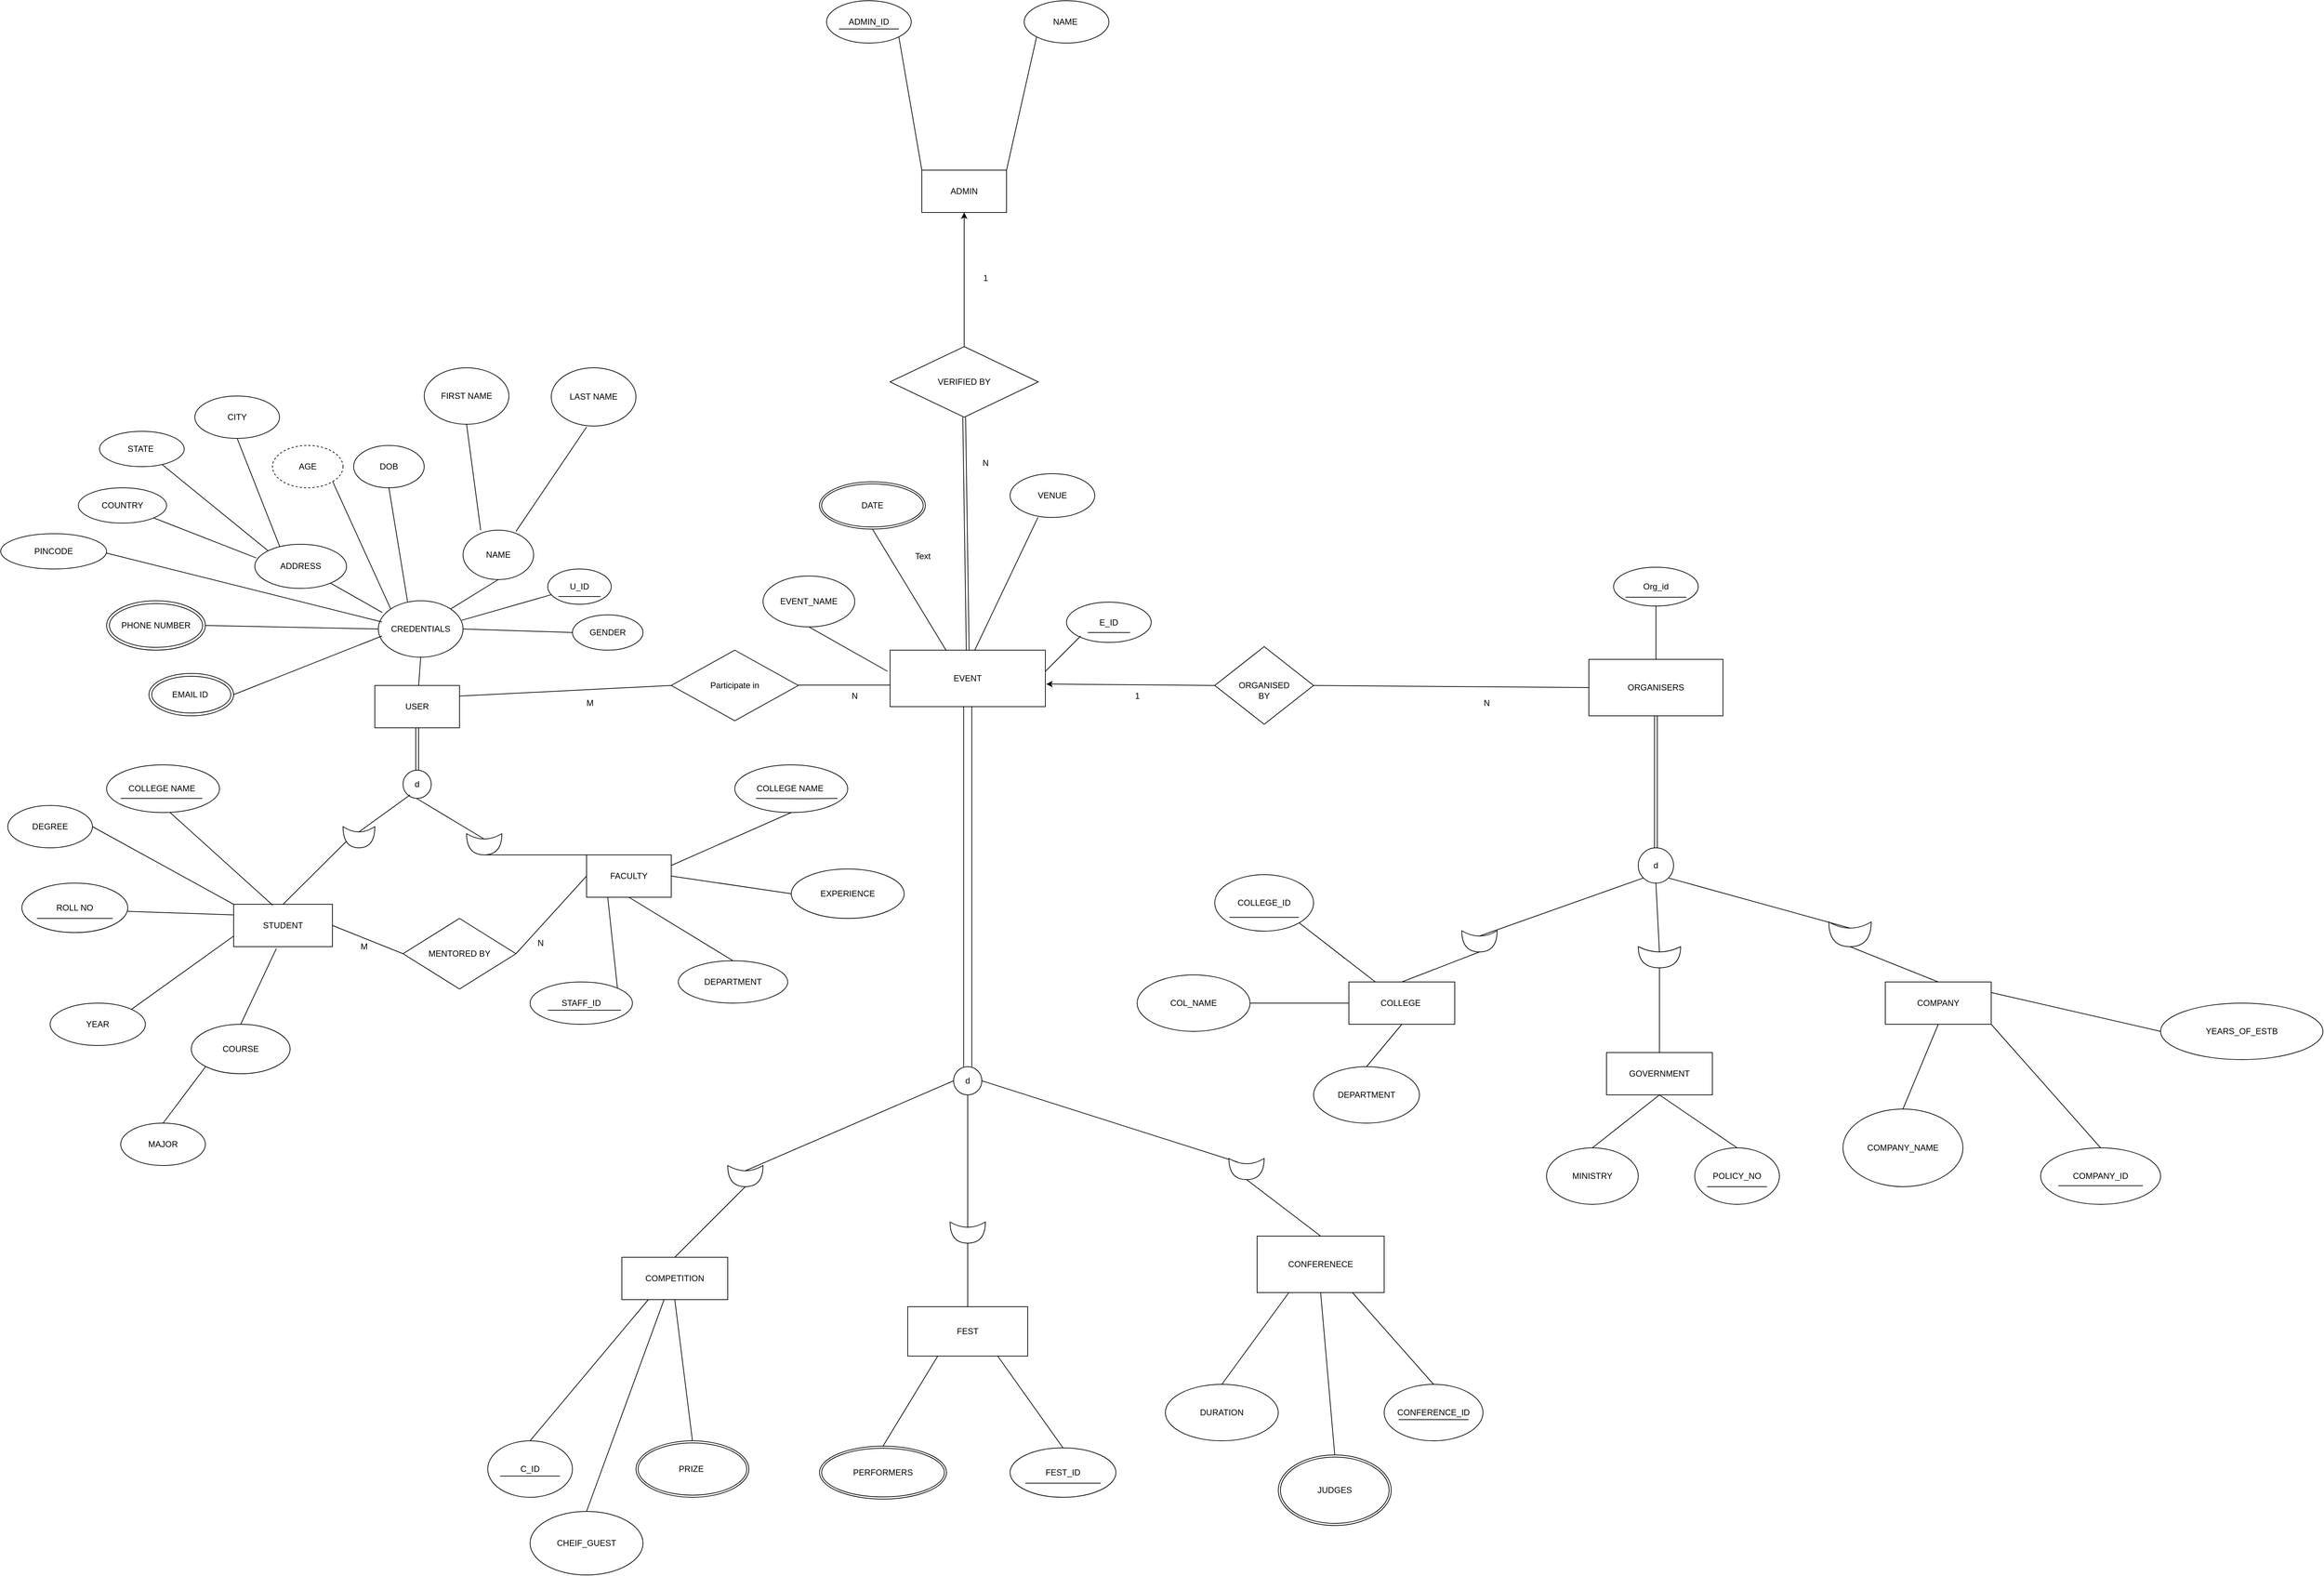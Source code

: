 <mxfile version="23.1.5" type="github">
  <diagram id="R2lEEEUBdFMjLlhIrx00" name="Page-1">
    <mxGraphModel dx="2950" dy="2214" grid="1" gridSize="10" guides="1" tooltips="1" connect="1" arrows="1" fold="1" page="1" pageScale="1" pageWidth="850" pageHeight="1100" math="0" shadow="0" extFonts="Permanent Marker^https://fonts.googleapis.com/css?family=Permanent+Marker">
      <root>
        <mxCell id="0" />
        <mxCell id="1" parent="0" />
        <mxCell id="-spPPfwc7OSc0ZQ_Hlqf-2" value="ADDRESS" style="ellipse;whiteSpace=wrap;html=1;direction=south;" parent="1" vertex="1">
          <mxGeometry x="-50" y="80" width="130" height="62.5" as="geometry" />
        </mxCell>
        <mxCell id="-spPPfwc7OSc0ZQ_Hlqf-3" value="" style="ellipse;whiteSpace=wrap;html=1;" parent="1" vertex="1">
          <mxGeometry x="245" y="60" width="100" height="70" as="geometry" />
        </mxCell>
        <mxCell id="-spPPfwc7OSc0ZQ_Hlqf-4" value="DOB" style="ellipse;whiteSpace=wrap;html=1;" parent="1" vertex="1">
          <mxGeometry x="90" y="-60" width="100" height="60" as="geometry" />
        </mxCell>
        <mxCell id="-spPPfwc7OSc0ZQ_Hlqf-5" value="" style="ellipse;whiteSpace=wrap;html=1;" parent="1" vertex="1">
          <mxGeometry x="365" y="115" width="90" height="50" as="geometry" />
        </mxCell>
        <mxCell id="-spPPfwc7OSc0ZQ_Hlqf-6" value="GENDER" style="ellipse;whiteSpace=wrap;html=1;" parent="1" vertex="1">
          <mxGeometry x="400" y="180" width="100" height="50" as="geometry" />
        </mxCell>
        <mxCell id="-spPPfwc7OSc0ZQ_Hlqf-7" value="" style="endArrow=none;html=1;rounded=0;exitX=1;exitY=0;exitDx=0;exitDy=0;entryX=0.5;entryY=1;entryDx=0;entryDy=0;" parent="1" source="-spPPfwc7OSc0ZQ_Hlqf-63" target="-spPPfwc7OSc0ZQ_Hlqf-3" edge="1">
          <mxGeometry width="50" height="50" relative="1" as="geometry">
            <mxPoint x="247.176" y="150.5" as="sourcePoint" />
            <mxPoint x="290" y="125" as="targetPoint" />
          </mxGeometry>
        </mxCell>
        <mxCell id="-spPPfwc7OSc0ZQ_Hlqf-8" value="LAST NAME" style="ellipse;whiteSpace=wrap;html=1;" parent="1" vertex="1">
          <mxGeometry x="370" y="-170" width="120" height="82.5" as="geometry" />
        </mxCell>
        <mxCell id="-spPPfwc7OSc0ZQ_Hlqf-9" value="FIRST NAME" style="ellipse;whiteSpace=wrap;html=1;" parent="1" vertex="1">
          <mxGeometry x="190" y="-170" width="120" height="80" as="geometry" />
        </mxCell>
        <mxCell id="-spPPfwc7OSc0ZQ_Hlqf-10" value="" style="endArrow=none;html=1;rounded=0;exitX=0.985;exitY=0.346;exitDx=0;exitDy=0;exitPerimeter=0;" parent="1" source="-spPPfwc7OSc0ZQ_Hlqf-63" target="-spPPfwc7OSc0ZQ_Hlqf-5" edge="1">
          <mxGeometry width="50" height="50" relative="1" as="geometry">
            <mxPoint x="251.54" y="159.7" as="sourcePoint" />
            <mxPoint x="300" y="200" as="targetPoint" />
          </mxGeometry>
        </mxCell>
        <mxCell id="-spPPfwc7OSc0ZQ_Hlqf-11" value="" style="endArrow=none;html=1;rounded=0;entryX=0.5;entryY=1;entryDx=0;entryDy=0;exitX=0.345;exitY=0.016;exitDx=0;exitDy=0;exitPerimeter=0;" parent="1" source="-spPPfwc7OSc0ZQ_Hlqf-63" target="-spPPfwc7OSc0ZQ_Hlqf-4" edge="1">
          <mxGeometry width="50" height="50" relative="1" as="geometry">
            <mxPoint x="180" y="150" as="sourcePoint" />
            <mxPoint x="190" y="150" as="targetPoint" />
          </mxGeometry>
        </mxCell>
        <mxCell id="-spPPfwc7OSc0ZQ_Hlqf-12" value="" style="endArrow=none;html=1;rounded=0;exitX=0.047;exitY=0.208;exitDx=0;exitDy=0;exitPerimeter=0;" parent="1" source="-spPPfwc7OSc0ZQ_Hlqf-63" target="-spPPfwc7OSc0ZQ_Hlqf-2" edge="1">
          <mxGeometry width="50" height="50" relative="1" as="geometry">
            <mxPoint x="145" y="150.5" as="sourcePoint" />
            <mxPoint x="130" y="170" as="targetPoint" />
          </mxGeometry>
        </mxCell>
        <mxCell id="-spPPfwc7OSc0ZQ_Hlqf-13" value="" style="endArrow=none;html=1;rounded=0;entryX=0;entryY=0.5;entryDx=0;entryDy=0;exitX=1;exitY=0.5;exitDx=0;exitDy=0;" parent="1" source="-spPPfwc7OSc0ZQ_Hlqf-63" target="-spPPfwc7OSc0ZQ_Hlqf-6" edge="1">
          <mxGeometry width="50" height="50" relative="1" as="geometry">
            <mxPoint x="250" y="190.5" as="sourcePoint" />
            <mxPoint x="320.711" y="255" as="targetPoint" />
          </mxGeometry>
        </mxCell>
        <mxCell id="-spPPfwc7OSc0ZQ_Hlqf-14" value="" style="endArrow=none;html=1;rounded=0;entryX=0.418;entryY=1.015;entryDx=0;entryDy=0;entryPerimeter=0;exitX=0.75;exitY=0.026;exitDx=0;exitDy=0;exitPerimeter=0;" parent="1" source="-spPPfwc7OSc0ZQ_Hlqf-3" target="-spPPfwc7OSc0ZQ_Hlqf-8" edge="1">
          <mxGeometry width="50" height="50" relative="1" as="geometry">
            <mxPoint x="330" y="60" as="sourcePoint" />
            <mxPoint x="450" y="150" as="targetPoint" />
          </mxGeometry>
        </mxCell>
        <mxCell id="-spPPfwc7OSc0ZQ_Hlqf-15" value="" style="endArrow=none;html=1;rounded=0;entryX=0.5;entryY=1;entryDx=0;entryDy=0;exitX=0.25;exitY=0;exitDx=0;exitDy=0;exitPerimeter=0;" parent="1" source="-spPPfwc7OSc0ZQ_Hlqf-3" target="-spPPfwc7OSc0ZQ_Hlqf-9" edge="1">
          <mxGeometry width="50" height="50" relative="1" as="geometry">
            <mxPoint x="400" y="200" as="sourcePoint" />
            <mxPoint x="450" y="150" as="targetPoint" />
          </mxGeometry>
        </mxCell>
        <mxCell id="-spPPfwc7OSc0ZQ_Hlqf-18" value="NAME" style="text;html=1;align=center;verticalAlign=middle;whiteSpace=wrap;rounded=0;" parent="1" vertex="1">
          <mxGeometry x="265" y="80" width="60" height="30" as="geometry" />
        </mxCell>
        <mxCell id="-spPPfwc7OSc0ZQ_Hlqf-19" value="U_ID" style="text;html=1;align=center;verticalAlign=middle;whiteSpace=wrap;rounded=0;" parent="1" vertex="1">
          <mxGeometry x="380" y="125" width="60" height="30" as="geometry" />
        </mxCell>
        <mxCell id="-spPPfwc7OSc0ZQ_Hlqf-20" value="" style="endArrow=none;html=1;rounded=0;exitX=0;exitY=0.75;exitDx=0;exitDy=0;entryX=1;entryY=0.75;entryDx=0;entryDy=0;elbow=vertical;" parent="1" edge="1">
          <mxGeometry width="50" height="50" relative="1" as="geometry">
            <mxPoint x="380" y="154" as="sourcePoint" />
            <mxPoint x="440" y="154" as="targetPoint" />
            <Array as="points" />
          </mxGeometry>
        </mxCell>
        <mxCell id="-spPPfwc7OSc0ZQ_Hlqf-22" value="Participate in" style="rhombus;whiteSpace=wrap;html=1;" parent="1" vertex="1">
          <mxGeometry x="540" y="230" width="180" height="100" as="geometry" />
        </mxCell>
        <mxCell id="-spPPfwc7OSc0ZQ_Hlqf-23" value="" style="endArrow=none;html=1;rounded=0;" parent="1" edge="1">
          <mxGeometry width="50" height="50" relative="1" as="geometry">
            <mxPoint x="720" y="279.5" as="sourcePoint" />
            <mxPoint x="854" y="279.5" as="targetPoint" />
          </mxGeometry>
        </mxCell>
        <mxCell id="-spPPfwc7OSc0ZQ_Hlqf-24" value="M" style="text;html=1;align=center;verticalAlign=middle;whiteSpace=wrap;rounded=0;" parent="1" vertex="1">
          <mxGeometry x="365" y="280" width="120" height="50" as="geometry" />
        </mxCell>
        <mxCell id="-spPPfwc7OSc0ZQ_Hlqf-25" value="N" style="text;html=1;align=center;verticalAlign=middle;whiteSpace=wrap;rounded=0;" parent="1" vertex="1">
          <mxGeometry x="770" y="280" width="60" height="30" as="geometry" />
        </mxCell>
        <mxCell id="-spPPfwc7OSc0ZQ_Hlqf-26" value="EVENT" style="rounded=0;whiteSpace=wrap;html=1;" parent="1" vertex="1">
          <mxGeometry x="850" y="230" width="220" height="80" as="geometry" />
        </mxCell>
        <mxCell id="-spPPfwc7OSc0ZQ_Hlqf-30" value="VENUE" style="ellipse;whiteSpace=wrap;html=1;" parent="1" vertex="1">
          <mxGeometry x="1020" y="-20" width="120" height="62" as="geometry" />
        </mxCell>
        <mxCell id="-spPPfwc7OSc0ZQ_Hlqf-31" value="E_ID" style="ellipse;whiteSpace=wrap;html=1;" parent="1" vertex="1">
          <mxGeometry x="1100" y="162" width="120" height="57" as="geometry" />
        </mxCell>
        <mxCell id="-spPPfwc7OSc0ZQ_Hlqf-32" value="" style="endArrow=none;html=1;rounded=0;entryX=0.33;entryY=0.995;entryDx=0;entryDy=0;entryPerimeter=0;" parent="1" target="-spPPfwc7OSc0ZQ_Hlqf-30" edge="1">
          <mxGeometry width="50" height="50" relative="1" as="geometry">
            <mxPoint x="970" y="230" as="sourcePoint" />
            <mxPoint x="1010" y="160" as="targetPoint" />
          </mxGeometry>
        </mxCell>
        <mxCell id="-spPPfwc7OSc0ZQ_Hlqf-33" value="" style="endArrow=none;html=1;rounded=0;entryX=0.5;entryY=1;entryDx=0;entryDy=0;exitX=0.362;exitY=0.009;exitDx=0;exitDy=0;exitPerimeter=0;" parent="1" source="-spPPfwc7OSc0ZQ_Hlqf-26" target="gFDnxPn-Hwr-FZabBa0k-28" edge="1">
          <mxGeometry width="50" height="50" relative="1" as="geometry">
            <mxPoint x="690" y="200" as="sourcePoint" />
            <mxPoint x="831.77" y="146.18" as="targetPoint" />
          </mxGeometry>
        </mxCell>
        <mxCell id="-spPPfwc7OSc0ZQ_Hlqf-34" value="" style="endArrow=none;html=1;rounded=0;" parent="1" edge="1">
          <mxGeometry width="50" height="50" relative="1" as="geometry">
            <mxPoint x="1070" y="260" as="sourcePoint" />
            <mxPoint x="1120" y="210" as="targetPoint" />
          </mxGeometry>
        </mxCell>
        <mxCell id="-spPPfwc7OSc0ZQ_Hlqf-36" value="" style="endArrow=none;html=1;rounded=0;" parent="1" edge="1">
          <mxGeometry width="50" height="50" relative="1" as="geometry">
            <mxPoint x="1190" y="205" as="sourcePoint" />
            <mxPoint x="1130" y="205" as="targetPoint" />
          </mxGeometry>
        </mxCell>
        <mxCell id="-spPPfwc7OSc0ZQ_Hlqf-37" value="&lt;br&gt;ORGANISED&lt;br&gt;BY" style="rhombus;whiteSpace=wrap;html=1;" parent="1" vertex="1">
          <mxGeometry x="1310" y="225" width="140" height="110" as="geometry" />
        </mxCell>
        <mxCell id="-spPPfwc7OSc0ZQ_Hlqf-38" value="ORGANISERS" style="rounded=0;whiteSpace=wrap;html=1;" parent="1" vertex="1">
          <mxGeometry x="1840" y="243" width="190" height="80" as="geometry" />
        </mxCell>
        <mxCell id="-spPPfwc7OSc0ZQ_Hlqf-40" value="Org_id" style="ellipse;whiteSpace=wrap;html=1;" parent="1" vertex="1">
          <mxGeometry x="1875" y="112.5" width="120" height="55" as="geometry" />
        </mxCell>
        <mxCell id="-spPPfwc7OSc0ZQ_Hlqf-41" value="" style="endArrow=none;html=1;rounded=0;entryX=0.5;entryY=1;entryDx=0;entryDy=0;exitX=0.5;exitY=0;exitDx=0;exitDy=0;" parent="1" source="-spPPfwc7OSc0ZQ_Hlqf-38" target="-spPPfwc7OSc0ZQ_Hlqf-40" edge="1">
          <mxGeometry width="50" height="50" relative="1" as="geometry">
            <mxPoint x="1700" y="240" as="sourcePoint" />
            <mxPoint x="1710" y="160" as="targetPoint" />
          </mxGeometry>
        </mxCell>
        <mxCell id="-spPPfwc7OSc0ZQ_Hlqf-42" value="" style="endArrow=none;html=1;rounded=0;entryX=0;entryY=0.5;entryDx=0;entryDy=0;exitX=1;exitY=0.5;exitDx=0;exitDy=0;" parent="1" source="-spPPfwc7OSc0ZQ_Hlqf-37" target="-spPPfwc7OSc0ZQ_Hlqf-38" edge="1">
          <mxGeometry width="50" height="50" relative="1" as="geometry">
            <mxPoint x="1510" y="320" as="sourcePoint" />
            <mxPoint x="1560" y="270" as="targetPoint" />
          </mxGeometry>
        </mxCell>
        <mxCell id="-spPPfwc7OSc0ZQ_Hlqf-43" value="" style="endArrow=classic;html=1;rounded=0;entryX=1.006;entryY=0.6;entryDx=0;entryDy=0;entryPerimeter=0;exitX=0;exitY=0.5;exitDx=0;exitDy=0;" parent="1" source="-spPPfwc7OSc0ZQ_Hlqf-37" target="-spPPfwc7OSc0ZQ_Hlqf-26" edge="1">
          <mxGeometry width="50" height="50" relative="1" as="geometry">
            <mxPoint x="1350" y="300" as="sourcePoint" />
            <mxPoint x="1400" y="250" as="targetPoint" />
          </mxGeometry>
        </mxCell>
        <mxCell id="-spPPfwc7OSc0ZQ_Hlqf-44" value="N" style="text;html=1;align=center;verticalAlign=middle;resizable=0;points=[];autosize=1;strokeColor=none;fillColor=none;" parent="1" vertex="1">
          <mxGeometry x="1680" y="290" width="30" height="30" as="geometry" />
        </mxCell>
        <mxCell id="-spPPfwc7OSc0ZQ_Hlqf-45" value="1" style="text;html=1;align=center;verticalAlign=middle;resizable=0;points=[];autosize=1;strokeColor=none;fillColor=none;" parent="1" vertex="1">
          <mxGeometry x="1185" y="280" width="30" height="30" as="geometry" />
        </mxCell>
        <mxCell id="-spPPfwc7OSc0ZQ_Hlqf-46" value="d" style="ellipse;whiteSpace=wrap;html=1;aspect=fixed;" parent="1" vertex="1">
          <mxGeometry x="160" y="400" width="40" height="40" as="geometry" />
        </mxCell>
        <mxCell id="-spPPfwc7OSc0ZQ_Hlqf-47" value="" style="endArrow=none;html=1;rounded=0;entryX=0.25;entryY=1;entryDx=0;entryDy=0;entryPerimeter=0;exitX=0.25;exitY=0.5;exitDx=0;exitDy=0;exitPerimeter=0;" parent="1" source="-spPPfwc7OSc0ZQ_Hlqf-52" edge="1">
          <mxGeometry width="50" height="50" relative="1" as="geometry">
            <mxPoint x="120" y="500" as="sourcePoint" />
            <mxPoint x="170" y="435" as="targetPoint" />
          </mxGeometry>
        </mxCell>
        <mxCell id="-spPPfwc7OSc0ZQ_Hlqf-48" value="" style="endArrow=none;html=1;rounded=0;exitX=0.25;exitY=0.5;exitDx=0;exitDy=0;exitPerimeter=0;" parent="1" source="-spPPfwc7OSc0ZQ_Hlqf-50" edge="1">
          <mxGeometry width="50" height="50" relative="1" as="geometry">
            <mxPoint x="220" y="500" as="sourcePoint" />
            <mxPoint x="179.17" y="440" as="targetPoint" />
          </mxGeometry>
        </mxCell>
        <mxCell id="-spPPfwc7OSc0ZQ_Hlqf-49" value="" style="endArrow=none;html=1;rounded=0;entryX=1;entryY=0.5;entryDx=0;entryDy=0;entryPerimeter=0;exitX=0.25;exitY=0;exitDx=0;exitDy=0;" parent="1" source="-spPPfwc7OSc0ZQ_Hlqf-54" target="-spPPfwc7OSc0ZQ_Hlqf-50" edge="1">
          <mxGeometry width="50" height="50" relative="1" as="geometry">
            <mxPoint x="179.17" y="680" as="sourcePoint" />
            <mxPoint x="230" y="570" as="targetPoint" />
          </mxGeometry>
        </mxCell>
        <mxCell id="-spPPfwc7OSc0ZQ_Hlqf-50" value="" style="shape=xor;whiteSpace=wrap;html=1;direction=south;" parent="1" vertex="1">
          <mxGeometry x="250" y="490" width="50" height="30" as="geometry" />
        </mxCell>
        <mxCell id="-spPPfwc7OSc0ZQ_Hlqf-51" value="" style="endArrow=none;html=1;rounded=0;entryX=0.7;entryY=0.9;entryDx=0;entryDy=0;entryPerimeter=0;exitX=0.5;exitY=0;exitDx=0;exitDy=0;" parent="1" source="-spPPfwc7OSc0ZQ_Hlqf-53" target="-spPPfwc7OSc0ZQ_Hlqf-52" edge="1">
          <mxGeometry width="50" height="50" relative="1" as="geometry">
            <mxPoint x="-40" y="620" as="sourcePoint" />
            <mxPoint x="170" y="435" as="targetPoint" />
          </mxGeometry>
        </mxCell>
        <mxCell id="-spPPfwc7OSc0ZQ_Hlqf-52" value="" style="shape=xor;whiteSpace=wrap;html=1;direction=south;" parent="1" vertex="1">
          <mxGeometry x="75" y="480" width="45" height="30" as="geometry" />
        </mxCell>
        <mxCell id="-spPPfwc7OSc0ZQ_Hlqf-53" value="STUDENT" style="rounded=0;whiteSpace=wrap;html=1;" parent="1" vertex="1">
          <mxGeometry x="-80" y="590" width="140" height="60" as="geometry" />
        </mxCell>
        <mxCell id="-spPPfwc7OSc0ZQ_Hlqf-54" value="FACULTY" style="rounded=0;whiteSpace=wrap;html=1;" parent="1" vertex="1">
          <mxGeometry x="420" y="520" width="120" height="60" as="geometry" />
        </mxCell>
        <mxCell id="-spPPfwc7OSc0ZQ_Hlqf-55" value="COLLEGE NAME&amp;nbsp;" style="ellipse;whiteSpace=wrap;html=1;" parent="1" vertex="1">
          <mxGeometry x="-260" y="392.5" width="160" height="67.5" as="geometry" />
        </mxCell>
        <mxCell id="-spPPfwc7OSc0ZQ_Hlqf-56" value="ROLL NO" style="ellipse;whiteSpace=wrap;html=1;" parent="1" vertex="1">
          <mxGeometry x="-380" y="560" width="150" height="70" as="geometry" />
        </mxCell>
        <mxCell id="-spPPfwc7OSc0ZQ_Hlqf-57" value="YEAR" style="ellipse;whiteSpace=wrap;html=1;" parent="1" vertex="1">
          <mxGeometry x="-340" y="730" width="135" height="60" as="geometry" />
        </mxCell>
        <mxCell id="-spPPfwc7OSc0ZQ_Hlqf-58" value="COURSE" style="ellipse;whiteSpace=wrap;html=1;" parent="1" vertex="1">
          <mxGeometry x="-140" y="760" width="140" height="70" as="geometry" />
        </mxCell>
        <mxCell id="-spPPfwc7OSc0ZQ_Hlqf-59" value="" style="endArrow=none;html=1;rounded=0;exitX=0.394;exitY=0.019;exitDx=0;exitDy=0;exitPerimeter=0;" parent="1" source="-spPPfwc7OSc0ZQ_Hlqf-53" edge="1">
          <mxGeometry width="50" height="50" relative="1" as="geometry">
            <mxPoint x="-220" y="510" as="sourcePoint" />
            <mxPoint x="-170" y="460" as="targetPoint" />
          </mxGeometry>
        </mxCell>
        <mxCell id="-spPPfwc7OSc0ZQ_Hlqf-60" value="" style="endArrow=none;html=1;rounded=0;exitX=1;exitY=0.571;exitDx=0;exitDy=0;exitPerimeter=0;entryX=0;entryY=0.25;entryDx=0;entryDy=0;" parent="1" source="-spPPfwc7OSc0ZQ_Hlqf-56" target="-spPPfwc7OSc0ZQ_Hlqf-53" edge="1">
          <mxGeometry width="50" height="50" relative="1" as="geometry">
            <mxPoint x="-250" y="600" as="sourcePoint" />
            <mxPoint x="-210" y="550" as="targetPoint" />
          </mxGeometry>
        </mxCell>
        <mxCell id="-spPPfwc7OSc0ZQ_Hlqf-61" value="" style="endArrow=none;html=1;rounded=0;exitX=1;exitY=0;exitDx=0;exitDy=0;entryX=0;entryY=0.75;entryDx=0;entryDy=0;" parent="1" source="-spPPfwc7OSc0ZQ_Hlqf-57" target="-spPPfwc7OSc0ZQ_Hlqf-53" edge="1">
          <mxGeometry width="50" height="50" relative="1" as="geometry">
            <mxPoint x="-250" y="630" as="sourcePoint" />
            <mxPoint x="-200" y="580" as="targetPoint" />
          </mxGeometry>
        </mxCell>
        <mxCell id="-spPPfwc7OSc0ZQ_Hlqf-62" value="" style="endArrow=none;html=1;rounded=0;exitX=0.5;exitY=0;exitDx=0;exitDy=0;entryX=0.432;entryY=1.047;entryDx=0;entryDy=0;entryPerimeter=0;" parent="1" source="-spPPfwc7OSc0ZQ_Hlqf-58" target="-spPPfwc7OSc0ZQ_Hlqf-53" edge="1">
          <mxGeometry width="50" height="50" relative="1" as="geometry">
            <mxPoint x="-190" y="640" as="sourcePoint" />
            <mxPoint x="-150" y="580" as="targetPoint" />
          </mxGeometry>
        </mxCell>
        <mxCell id="-spPPfwc7OSc0ZQ_Hlqf-63" value="CREDENTIALS" style="ellipse;whiteSpace=wrap;html=1;" parent="1" vertex="1">
          <mxGeometry x="125" y="160" width="120" height="80" as="geometry" />
        </mxCell>
        <mxCell id="-spPPfwc7OSc0ZQ_Hlqf-64" value="USER" style="rounded=0;whiteSpace=wrap;html=1;" parent="1" vertex="1">
          <mxGeometry x="120" y="280" width="120" height="60" as="geometry" />
        </mxCell>
        <mxCell id="-spPPfwc7OSc0ZQ_Hlqf-65" value="" style="endArrow=none;html=1;rounded=0;entryX=0.5;entryY=1;entryDx=0;entryDy=0;" parent="1" source="-spPPfwc7OSc0ZQ_Hlqf-64" target="-spPPfwc7OSc0ZQ_Hlqf-63" edge="1">
          <mxGeometry width="50" height="50" relative="1" as="geometry">
            <mxPoint x="140" y="280" as="sourcePoint" />
            <mxPoint x="190" y="230" as="targetPoint" />
          </mxGeometry>
        </mxCell>
        <mxCell id="-spPPfwc7OSc0ZQ_Hlqf-66" value="AGE" style="ellipse;whiteSpace=wrap;html=1;align=center;dashed=1;" parent="1" vertex="1">
          <mxGeometry x="-25" y="-60" width="100" height="60" as="geometry" />
        </mxCell>
        <mxCell id="-spPPfwc7OSc0ZQ_Hlqf-67" value="" style="endArrow=none;html=1;rounded=0;entryX=1;entryY=1;entryDx=0;entryDy=0;exitX=0;exitY=0;exitDx=0;exitDy=0;" parent="1" source="-spPPfwc7OSc0ZQ_Hlqf-63" target="-spPPfwc7OSc0ZQ_Hlqf-66" edge="1">
          <mxGeometry width="50" height="50" relative="1" as="geometry">
            <mxPoint x="130" y="150" as="sourcePoint" />
            <mxPoint x="110" y="30" as="targetPoint" />
          </mxGeometry>
        </mxCell>
        <mxCell id="-spPPfwc7OSc0ZQ_Hlqf-70" value="" style="endArrow=none;html=1;rounded=0;exitX=1;exitY=0.5;exitDx=0;exitDy=0;entryX=0;entryY=0.5;entryDx=0;entryDy=0;" parent="1" source="-spPPfwc7OSc0ZQ_Hlqf-147" target="-spPPfwc7OSc0ZQ_Hlqf-63" edge="1">
          <mxGeometry width="50" height="50" relative="1" as="geometry">
            <mxPoint x="-90.0" y="198.0" as="sourcePoint" />
            <mxPoint x="-10" y="160" as="targetPoint" />
          </mxGeometry>
        </mxCell>
        <mxCell id="-spPPfwc7OSc0ZQ_Hlqf-72" value="" style="endArrow=none;html=1;rounded=0;exitX=0;exitY=1;exitDx=0;exitDy=0;entryX=1;entryY=1;entryDx=0;entryDy=0;" parent="1" edge="1">
          <mxGeometry width="50" height="50" relative="1" as="geometry">
            <mxPoint x="1891.926" y="155.004" as="sourcePoint" />
            <mxPoint x="1978.074" y="155.004" as="targetPoint" />
          </mxGeometry>
        </mxCell>
        <mxCell id="-spPPfwc7OSc0ZQ_Hlqf-73" value="" style="endArrow=none;html=1;rounded=0;" parent="1" edge="1">
          <mxGeometry width="50" height="50" relative="1" as="geometry">
            <mxPoint x="-270" y="90" as="sourcePoint" />
            <mxPoint x="130" y="190" as="targetPoint" />
          </mxGeometry>
        </mxCell>
        <mxCell id="-spPPfwc7OSc0ZQ_Hlqf-74" value="" style="endArrow=none;html=1;rounded=0;exitX=0.053;exitY=0.728;exitDx=0;exitDy=0;exitPerimeter=0;entryX=0.5;entryY=1;entryDx=0;entryDy=0;" parent="1" source="-spPPfwc7OSc0ZQ_Hlqf-2" target="-spPPfwc7OSc0ZQ_Hlqf-79" edge="1">
          <mxGeometry width="50" height="50" relative="1" as="geometry">
            <mxPoint x="-20" y="90" as="sourcePoint" />
            <mxPoint x="-90" y="-70" as="targetPoint" />
          </mxGeometry>
        </mxCell>
        <mxCell id="-spPPfwc7OSc0ZQ_Hlqf-75" value="" style="endArrow=none;html=1;rounded=0;entryX=0.309;entryY=0.985;entryDx=0;entryDy=0;entryPerimeter=0;" parent="1" target="-spPPfwc7OSc0ZQ_Hlqf-2" edge="1">
          <mxGeometry width="50" height="50" relative="1" as="geometry">
            <mxPoint x="-200" y="40" as="sourcePoint" />
            <mxPoint x="-130" y="20" as="targetPoint" />
          </mxGeometry>
        </mxCell>
        <mxCell id="-spPPfwc7OSc0ZQ_Hlqf-76" value="" style="endArrow=none;html=1;rounded=0;exitX=0;exitY=1;exitDx=0;exitDy=0;" parent="1" source="-spPPfwc7OSc0ZQ_Hlqf-2" edge="1">
          <mxGeometry width="50" height="50" relative="1" as="geometry">
            <mxPoint x="-190" y="30" as="sourcePoint" />
            <mxPoint x="-190" y="-40" as="targetPoint" />
          </mxGeometry>
        </mxCell>
        <mxCell id="-spPPfwc7OSc0ZQ_Hlqf-77" value="COUNTRY" style="ellipse;whiteSpace=wrap;html=1;" parent="1" vertex="1">
          <mxGeometry x="-300" width="125" height="50" as="geometry" />
        </mxCell>
        <mxCell id="-spPPfwc7OSc0ZQ_Hlqf-78" value="STATE&amp;nbsp;" style="ellipse;whiteSpace=wrap;html=1;" parent="1" vertex="1">
          <mxGeometry x="-270" y="-80" width="120" height="50" as="geometry" />
        </mxCell>
        <mxCell id="-spPPfwc7OSc0ZQ_Hlqf-79" value="CITY" style="ellipse;whiteSpace=wrap;html=1;" parent="1" vertex="1">
          <mxGeometry x="-135" y="-130" width="120" height="60" as="geometry" />
        </mxCell>
        <mxCell id="-spPPfwc7OSc0ZQ_Hlqf-80" value="" style="endArrow=none;html=1;rounded=0;entryX=0;entryY=0.5;entryDx=0;entryDy=0;exitX=1;exitY=0.25;exitDx=0;exitDy=0;" parent="1" source="-spPPfwc7OSc0ZQ_Hlqf-64" target="-spPPfwc7OSc0ZQ_Hlqf-22" edge="1">
          <mxGeometry width="50" height="50" relative="1" as="geometry">
            <mxPoint x="350" y="300" as="sourcePoint" />
            <mxPoint x="400" y="250" as="targetPoint" />
          </mxGeometry>
        </mxCell>
        <mxCell id="-spPPfwc7OSc0ZQ_Hlqf-81" value="" style="endArrow=none;html=1;rounded=0;exitX=1;exitY=0.5;exitDx=0;exitDy=0;" parent="1" source="-spPPfwc7OSc0ZQ_Hlqf-148" edge="1">
          <mxGeometry width="50" height="50" relative="1" as="geometry">
            <mxPoint x="10" y="255" as="sourcePoint" />
            <mxPoint x="130" y="210" as="targetPoint" />
          </mxGeometry>
        </mxCell>
        <mxCell id="-spPPfwc7OSc0ZQ_Hlqf-82" value="" style="endArrow=none;html=1;rounded=0;entryX=1;entryY=1;entryDx=0;entryDy=0;exitX=0;exitY=1;exitDx=0;exitDy=0;" parent="1" edge="1">
          <mxGeometry width="50" height="50" relative="1" as="geometry">
            <mxPoint x="-358.509" y="610.005" as="sourcePoint" />
            <mxPoint x="-251.491" y="610.005" as="targetPoint" />
          </mxGeometry>
        </mxCell>
        <mxCell id="-spPPfwc7OSc0ZQ_Hlqf-83" value="PINCODE" style="ellipse;whiteSpace=wrap;html=1;" parent="1" vertex="1">
          <mxGeometry x="-410" y="65" width="150" height="50" as="geometry" />
        </mxCell>
        <mxCell id="-spPPfwc7OSc0ZQ_Hlqf-84" value="" style="shape=link;html=1;rounded=0;entryX=0.5;entryY=0;entryDx=0;entryDy=0;exitX=0.5;exitY=1;exitDx=0;exitDy=0;" parent="1" source="-spPPfwc7OSc0ZQ_Hlqf-64" target="-spPPfwc7OSc0ZQ_Hlqf-46" edge="1">
          <mxGeometry width="100" relative="1" as="geometry">
            <mxPoint x="110" y="370" as="sourcePoint" />
            <mxPoint x="210" y="370" as="targetPoint" />
          </mxGeometry>
        </mxCell>
        <mxCell id="-spPPfwc7OSc0ZQ_Hlqf-86" value="DEGREE" style="ellipse;whiteSpace=wrap;html=1;" parent="1" vertex="1">
          <mxGeometry x="-400" y="450" width="120" height="60" as="geometry" />
        </mxCell>
        <mxCell id="-spPPfwc7OSc0ZQ_Hlqf-87" value="" style="endArrow=none;html=1;rounded=0;entryX=0;entryY=0;entryDx=0;entryDy=0;exitX=1;exitY=0.5;exitDx=0;exitDy=0;" parent="1" source="-spPPfwc7OSc0ZQ_Hlqf-86" target="-spPPfwc7OSc0ZQ_Hlqf-53" edge="1">
          <mxGeometry width="50" height="50" relative="1" as="geometry">
            <mxPoint x="-230" y="570" as="sourcePoint" />
            <mxPoint x="-180" y="520" as="targetPoint" />
          </mxGeometry>
        </mxCell>
        <mxCell id="-spPPfwc7OSc0ZQ_Hlqf-88" value="" style="endArrow=none;html=1;rounded=0;entryX=0;entryY=1;entryDx=0;entryDy=0;exitX=0.5;exitY=0;exitDx=0;exitDy=0;" parent="1" source="-spPPfwc7OSc0ZQ_Hlqf-89" target="-spPPfwc7OSc0ZQ_Hlqf-58" edge="1">
          <mxGeometry width="50" height="50" relative="1" as="geometry">
            <mxPoint x="-170" y="870" as="sourcePoint" />
            <mxPoint x="-110" y="830" as="targetPoint" />
          </mxGeometry>
        </mxCell>
        <mxCell id="-spPPfwc7OSc0ZQ_Hlqf-89" value="MAJOR" style="ellipse;whiteSpace=wrap;html=1;" parent="1" vertex="1">
          <mxGeometry x="-240" y="900" width="120" height="60" as="geometry" />
        </mxCell>
        <mxCell id="-spPPfwc7OSc0ZQ_Hlqf-93" value="MENTORED BY" style="rhombus;whiteSpace=wrap;html=1;" parent="1" vertex="1">
          <mxGeometry x="160" y="610" width="160" height="100" as="geometry" />
        </mxCell>
        <mxCell id="-spPPfwc7OSc0ZQ_Hlqf-94" value="" style="endArrow=none;html=1;rounded=0;entryX=0;entryY=0.5;entryDx=0;entryDy=0;exitX=1;exitY=0.5;exitDx=0;exitDy=0;" parent="1" source="-spPPfwc7OSc0ZQ_Hlqf-93" target="-spPPfwc7OSc0ZQ_Hlqf-54" edge="1">
          <mxGeometry width="50" height="50" relative="1" as="geometry">
            <mxPoint x="220" y="700" as="sourcePoint" />
            <mxPoint x="270" y="650" as="targetPoint" />
          </mxGeometry>
        </mxCell>
        <mxCell id="-spPPfwc7OSc0ZQ_Hlqf-95" value="" style="endArrow=none;html=1;rounded=0;entryX=0;entryY=0.5;entryDx=0;entryDy=0;exitX=1;exitY=0.5;exitDx=0;exitDy=0;" parent="1" source="-spPPfwc7OSc0ZQ_Hlqf-53" target="-spPPfwc7OSc0ZQ_Hlqf-93" edge="1">
          <mxGeometry width="50" height="50" relative="1" as="geometry">
            <mxPoint x="20" y="690" as="sourcePoint" />
            <mxPoint x="70" y="640" as="targetPoint" />
          </mxGeometry>
        </mxCell>
        <mxCell id="-spPPfwc7OSc0ZQ_Hlqf-96" value="" style="endArrow=none;html=1;rounded=0;entryX=1;entryY=1;entryDx=0;entryDy=0;exitX=0;exitY=1;exitDx=0;exitDy=0;" parent="1" edge="1">
          <mxGeometry width="50" height="50" relative="1" as="geometry">
            <mxPoint x="-240.0" y="439.998" as="sourcePoint" />
            <mxPoint x="-124.42" y="439.998" as="targetPoint" />
          </mxGeometry>
        </mxCell>
        <mxCell id="-spPPfwc7OSc0ZQ_Hlqf-97" value="COLLEGE NAME&amp;nbsp;" style="ellipse;whiteSpace=wrap;html=1;" parent="1" vertex="1">
          <mxGeometry x="630" y="392.5" width="160" height="67.5" as="geometry" />
        </mxCell>
        <mxCell id="-spPPfwc7OSc0ZQ_Hlqf-98" value="" style="endArrow=none;html=1;rounded=0;exitX=1;exitY=0.25;exitDx=0;exitDy=0;entryX=0.5;entryY=1;entryDx=0;entryDy=0;" parent="1" source="-spPPfwc7OSc0ZQ_Hlqf-54" target="-spPPfwc7OSc0ZQ_Hlqf-97" edge="1">
          <mxGeometry width="50" height="50" relative="1" as="geometry">
            <mxPoint x="590" y="670" as="sourcePoint" />
            <mxPoint x="640" y="620" as="targetPoint" />
          </mxGeometry>
        </mxCell>
        <mxCell id="-spPPfwc7OSc0ZQ_Hlqf-99" value="EXPERIENCE" style="ellipse;whiteSpace=wrap;html=1;" parent="1" vertex="1">
          <mxGeometry x="710" y="540" width="160" height="70" as="geometry" />
        </mxCell>
        <mxCell id="-spPPfwc7OSc0ZQ_Hlqf-100" value="" style="endArrow=none;html=1;rounded=0;entryX=0;entryY=0.5;entryDx=0;entryDy=0;exitX=1;exitY=0.5;exitDx=0;exitDy=0;" parent="1" source="-spPPfwc7OSc0ZQ_Hlqf-54" target="-spPPfwc7OSc0ZQ_Hlqf-99" edge="1">
          <mxGeometry width="50" height="50" relative="1" as="geometry">
            <mxPoint x="630" y="830" as="sourcePoint" />
            <mxPoint x="680" y="780" as="targetPoint" />
          </mxGeometry>
        </mxCell>
        <mxCell id="-spPPfwc7OSc0ZQ_Hlqf-101" value="STAFF_ID" style="ellipse;whiteSpace=wrap;html=1;" parent="1" vertex="1">
          <mxGeometry x="340" y="700" width="145" height="60" as="geometry" />
        </mxCell>
        <mxCell id="-spPPfwc7OSc0ZQ_Hlqf-102" value="DEPARTMENT" style="ellipse;whiteSpace=wrap;html=1;" parent="1" vertex="1">
          <mxGeometry x="550" y="670" width="155" height="60" as="geometry" />
        </mxCell>
        <mxCell id="-spPPfwc7OSc0ZQ_Hlqf-103" value="" style="endArrow=none;html=1;rounded=0;entryX=0.25;entryY=1;entryDx=0;entryDy=0;exitX=1;exitY=0;exitDx=0;exitDy=0;" parent="1" source="-spPPfwc7OSc0ZQ_Hlqf-101" target="-spPPfwc7OSc0ZQ_Hlqf-54" edge="1">
          <mxGeometry width="50" height="50" relative="1" as="geometry">
            <mxPoint x="450" y="780" as="sourcePoint" />
            <mxPoint x="500" y="730" as="targetPoint" />
          </mxGeometry>
        </mxCell>
        <mxCell id="-spPPfwc7OSc0ZQ_Hlqf-105" value="" style="endArrow=none;html=1;rounded=0;entryX=0.5;entryY=1;entryDx=0;entryDy=0;exitX=0.5;exitY=0;exitDx=0;exitDy=0;" parent="1" source="-spPPfwc7OSc0ZQ_Hlqf-102" target="-spPPfwc7OSc0ZQ_Hlqf-54" edge="1">
          <mxGeometry width="50" height="50" relative="1" as="geometry">
            <mxPoint x="480" y="790" as="sourcePoint" />
            <mxPoint x="530" y="740" as="targetPoint" />
          </mxGeometry>
        </mxCell>
        <mxCell id="-spPPfwc7OSc0ZQ_Hlqf-106" value="" style="endArrow=none;html=1;rounded=0;entryX=1;entryY=1;entryDx=0;entryDy=0;exitX=0;exitY=1;exitDx=0;exitDy=0;" parent="1" edge="1">
          <mxGeometry width="50" height="50" relative="1" as="geometry">
            <mxPoint x="660.0" y="439.998" as="sourcePoint" />
            <mxPoint x="775.58" y="439.998" as="targetPoint" />
            <Array as="points">
              <mxPoint x="727.79" y="440.41" />
            </Array>
          </mxGeometry>
        </mxCell>
        <mxCell id="-spPPfwc7OSc0ZQ_Hlqf-107" value="" style="endArrow=none;html=1;rounded=0;entryX=1;entryY=1;entryDx=0;entryDy=0;exitX=0;exitY=1;exitDx=0;exitDy=0;" parent="1" edge="1">
          <mxGeometry width="50" height="50" relative="1" as="geometry">
            <mxPoint x="365.001" y="740.004" as="sourcePoint" />
            <mxPoint x="468.719" y="740.004" as="targetPoint" />
          </mxGeometry>
        </mxCell>
        <mxCell id="-spPPfwc7OSc0ZQ_Hlqf-111" value="M" style="text;html=1;align=center;verticalAlign=middle;whiteSpace=wrap;rounded=0;" parent="1" vertex="1">
          <mxGeometry x="65" y="630" width="80" height="40" as="geometry" />
        </mxCell>
        <mxCell id="-spPPfwc7OSc0ZQ_Hlqf-112" value="N" style="text;html=1;align=center;verticalAlign=middle;whiteSpace=wrap;rounded=0;" parent="1" vertex="1">
          <mxGeometry x="325" y="630" width="60" height="30" as="geometry" />
        </mxCell>
        <mxCell id="-spPPfwc7OSc0ZQ_Hlqf-113" value="" style="shape=link;html=1;rounded=0;exitX=0.5;exitY=1;exitDx=0;exitDy=0;width=11.538;" parent="1" source="-spPPfwc7OSc0ZQ_Hlqf-26" target="-spPPfwc7OSc0ZQ_Hlqf-114" edge="1">
          <mxGeometry width="100" relative="1" as="geometry">
            <mxPoint x="940" y="380" as="sourcePoint" />
            <mxPoint x="990" y="760" as="targetPoint" />
          </mxGeometry>
        </mxCell>
        <mxCell id="-spPPfwc7OSc0ZQ_Hlqf-114" value="d" style="ellipse;whiteSpace=wrap;html=1;aspect=fixed;" parent="1" vertex="1">
          <mxGeometry x="940" y="820" width="40" height="40" as="geometry" />
        </mxCell>
        <mxCell id="-spPPfwc7OSc0ZQ_Hlqf-115" value="" style="endArrow=none;html=1;rounded=0;entryX=0;entryY=0.5;entryDx=0;entryDy=0;exitX=0.25;exitY=0.5;exitDx=0;exitDy=0;exitPerimeter=0;" parent="1" source="gFDnxPn-Hwr-FZabBa0k-38" target="-spPPfwc7OSc0ZQ_Hlqf-114" edge="1">
          <mxGeometry width="50" height="50" relative="1" as="geometry">
            <mxPoint x="690" y="940" as="sourcePoint" />
            <mxPoint x="1050" y="630" as="targetPoint" />
          </mxGeometry>
        </mxCell>
        <mxCell id="-spPPfwc7OSc0ZQ_Hlqf-116" value="" style="endArrow=none;html=1;rounded=0;entryX=0.5;entryY=1;entryDx=0;entryDy=0;exitX=0.25;exitY=0.5;exitDx=0;exitDy=0;exitPerimeter=0;" parent="1" source="gFDnxPn-Hwr-FZabBa0k-34" target="-spPPfwc7OSc0ZQ_Hlqf-114" edge="1">
          <mxGeometry width="50" height="50" relative="1" as="geometry">
            <mxPoint x="960" y="1020" as="sourcePoint" />
            <mxPoint x="920" y="900" as="targetPoint" />
          </mxGeometry>
        </mxCell>
        <mxCell id="-spPPfwc7OSc0ZQ_Hlqf-118" value="" style="endArrow=none;html=1;rounded=0;exitX=1;exitY=0.5;exitDx=0;exitDy=0;entryX=0.175;entryY=0.75;entryDx=0;entryDy=0;entryPerimeter=0;" parent="1" source="-spPPfwc7OSc0ZQ_Hlqf-114" target="gFDnxPn-Hwr-FZabBa0k-36" edge="1">
          <mxGeometry width="50" height="50" relative="1" as="geometry">
            <mxPoint x="1130" y="980" as="sourcePoint" />
            <mxPoint x="1240" y="860" as="targetPoint" />
          </mxGeometry>
        </mxCell>
        <mxCell id="-spPPfwc7OSc0ZQ_Hlqf-127" value="VERIFIED BY" style="rhombus;whiteSpace=wrap;html=1;" parent="1" vertex="1">
          <mxGeometry x="850" y="-200" width="210" height="100" as="geometry" />
        </mxCell>
        <mxCell id="-spPPfwc7OSc0ZQ_Hlqf-128" value="" style="shape=link;html=1;rounded=0;entryX=0.5;entryY=0;entryDx=0;entryDy=0;exitX=0.5;exitY=1;exitDx=0;exitDy=0;" parent="1" source="-spPPfwc7OSc0ZQ_Hlqf-127" target="-spPPfwc7OSc0ZQ_Hlqf-26" edge="1">
          <mxGeometry width="100" relative="1" as="geometry">
            <mxPoint x="910" y="-30" as="sourcePoint" />
            <mxPoint x="1010" y="-30" as="targetPoint" />
          </mxGeometry>
        </mxCell>
        <mxCell id="-spPPfwc7OSc0ZQ_Hlqf-130" value="ADMIN" style="rounded=0;whiteSpace=wrap;html=1;" parent="1" vertex="1">
          <mxGeometry x="895" y="-450" width="120" height="60" as="geometry" />
        </mxCell>
        <mxCell id="-spPPfwc7OSc0ZQ_Hlqf-131" value="" style="endArrow=classic;html=1;rounded=0;exitX=0.5;exitY=0;exitDx=0;exitDy=0;entryX=0.5;entryY=1;entryDx=0;entryDy=0;" parent="1" source="-spPPfwc7OSc0ZQ_Hlqf-127" target="-spPPfwc7OSc0ZQ_Hlqf-130" edge="1">
          <mxGeometry width="50" height="50" relative="1" as="geometry">
            <mxPoint x="940" y="-220" as="sourcePoint" />
            <mxPoint x="990" y="-270" as="targetPoint" />
          </mxGeometry>
        </mxCell>
        <mxCell id="-spPPfwc7OSc0ZQ_Hlqf-133" value="NAME&amp;nbsp;" style="ellipse;whiteSpace=wrap;html=1;" parent="1" vertex="1">
          <mxGeometry x="1040" y="-690" width="120" height="60" as="geometry" />
        </mxCell>
        <mxCell id="-spPPfwc7OSc0ZQ_Hlqf-134" value="ADMIN_ID" style="ellipse;whiteSpace=wrap;html=1;" parent="1" vertex="1">
          <mxGeometry x="760" y="-690" width="120" height="60" as="geometry" />
        </mxCell>
        <mxCell id="-spPPfwc7OSc0ZQ_Hlqf-135" value="" style="endArrow=none;html=1;rounded=0;entryX=0;entryY=1;entryDx=0;entryDy=0;exitX=1;exitY=0;exitDx=0;exitDy=0;" parent="1" source="-spPPfwc7OSc0ZQ_Hlqf-130" target="-spPPfwc7OSc0ZQ_Hlqf-133" edge="1">
          <mxGeometry width="50" height="50" relative="1" as="geometry">
            <mxPoint x="1040" y="-470" as="sourcePoint" />
            <mxPoint x="1060" y="-500" as="targetPoint" />
          </mxGeometry>
        </mxCell>
        <mxCell id="-spPPfwc7OSc0ZQ_Hlqf-137" value="" style="endArrow=none;html=1;rounded=0;entryX=0;entryY=0;entryDx=0;entryDy=0;exitX=1;exitY=1;exitDx=0;exitDy=0;" parent="1" source="-spPPfwc7OSc0ZQ_Hlqf-134" target="-spPPfwc7OSc0ZQ_Hlqf-130" edge="1">
          <mxGeometry width="50" height="50" relative="1" as="geometry">
            <mxPoint x="860" y="-440" as="sourcePoint" />
            <mxPoint x="910" y="-490" as="targetPoint" />
          </mxGeometry>
        </mxCell>
        <mxCell id="-spPPfwc7OSc0ZQ_Hlqf-145" value="" style="endArrow=none;html=1;rounded=0;entryX=1;entryY=1;entryDx=0;entryDy=0;exitX=0;exitY=1;exitDx=0;exitDy=0;" parent="1" edge="1">
          <mxGeometry width="50" height="50" relative="1" as="geometry">
            <mxPoint x="777.574" y="-649.997" as="sourcePoint" />
            <mxPoint x="862.426" y="-649.997" as="targetPoint" />
          </mxGeometry>
        </mxCell>
        <mxCell id="-spPPfwc7OSc0ZQ_Hlqf-147" value="PHONE NUMBER" style="ellipse;shape=doubleEllipse;whiteSpace=wrap;html=1;" parent="1" vertex="1">
          <mxGeometry x="-260" y="160" width="140" height="70" as="geometry" />
        </mxCell>
        <mxCell id="-spPPfwc7OSc0ZQ_Hlqf-148" value="EMAIL ID&amp;nbsp;" style="ellipse;shape=doubleEllipse;whiteSpace=wrap;html=1;" parent="1" vertex="1">
          <mxGeometry x="-200" y="263" width="120" height="60" as="geometry" />
        </mxCell>
        <mxCell id="-spPPfwc7OSc0ZQ_Hlqf-158" value="N" style="text;html=1;align=center;verticalAlign=middle;resizable=0;points=[];autosize=1;strokeColor=none;fillColor=none;" parent="1" vertex="1">
          <mxGeometry x="970" y="-50" width="30" height="30" as="geometry" />
        </mxCell>
        <mxCell id="-spPPfwc7OSc0ZQ_Hlqf-159" value="1" style="text;html=1;align=center;verticalAlign=middle;resizable=0;points=[];autosize=1;strokeColor=none;fillColor=none;" parent="1" vertex="1">
          <mxGeometry x="970" y="-312" width="30" height="30" as="geometry" />
        </mxCell>
        <mxCell id="gFDnxPn-Hwr-FZabBa0k-1" value="COMPETITION" style="rounded=0;whiteSpace=wrap;html=1;" parent="1" vertex="1">
          <mxGeometry x="470" y="1090" width="150" height="60" as="geometry" />
        </mxCell>
        <mxCell id="gFDnxPn-Hwr-FZabBa0k-2" value="FEST" style="rounded=0;whiteSpace=wrap;html=1;" parent="1" vertex="1">
          <mxGeometry x="875" y="1160" width="170" height="70" as="geometry" />
        </mxCell>
        <mxCell id="gFDnxPn-Hwr-FZabBa0k-3" value="CONFERENECE" style="rounded=0;whiteSpace=wrap;html=1;" parent="1" vertex="1">
          <mxGeometry x="1370" y="1060" width="180" height="80" as="geometry" />
        </mxCell>
        <mxCell id="gFDnxPn-Hwr-FZabBa0k-5" value="" style="endArrow=none;html=1;rounded=0;entryX=0.5;entryY=1;entryDx=0;entryDy=0;exitX=0.5;exitY=0;exitDx=0;exitDy=0;" parent="1" source="gFDnxPn-Hwr-FZabBa0k-11" target="gFDnxPn-Hwr-FZabBa0k-1" edge="1">
          <mxGeometry width="50" height="50" relative="1" as="geometry">
            <mxPoint x="295" y="1270" as="sourcePoint" />
            <mxPoint x="410" y="1080" as="targetPoint" />
          </mxGeometry>
        </mxCell>
        <mxCell id="gFDnxPn-Hwr-FZabBa0k-8" value="" style="endArrow=none;html=1;rounded=0;entryX=0.25;entryY=1;entryDx=0;entryDy=0;exitX=0.5;exitY=0;exitDx=0;exitDy=0;" parent="1" source="gFDnxPn-Hwr-FZabBa0k-9" target="gFDnxPn-Hwr-FZabBa0k-1" edge="1">
          <mxGeometry width="50" height="50" relative="1" as="geometry">
            <mxPoint x="650" y="1280" as="sourcePoint" />
            <mxPoint x="650" y="1240" as="targetPoint" />
          </mxGeometry>
        </mxCell>
        <mxCell id="gFDnxPn-Hwr-FZabBa0k-9" value="C_ID" style="ellipse;whiteSpace=wrap;html=1;" parent="1" vertex="1">
          <mxGeometry x="280" y="1350" width="120" height="80" as="geometry" />
        </mxCell>
        <mxCell id="gFDnxPn-Hwr-FZabBa0k-11" value="PRIZE&amp;nbsp;" style="ellipse;shape=doubleEllipse;margin=3;whiteSpace=wrap;html=1;align=center;" parent="1" vertex="1">
          <mxGeometry x="490" y="1350" width="160" height="80" as="geometry" />
        </mxCell>
        <mxCell id="gFDnxPn-Hwr-FZabBa0k-12" value="" style="endArrow=none;html=1;rounded=0;entryX=1;entryY=1;entryDx=0;entryDy=0;exitX=0;exitY=1;exitDx=0;exitDy=0;" parent="1" edge="1">
          <mxGeometry relative="1" as="geometry">
            <mxPoint x="297.574" y="1400.004" as="sourcePoint" />
            <mxPoint x="382.426" y="1400.004" as="targetPoint" />
          </mxGeometry>
        </mxCell>
        <mxCell id="gFDnxPn-Hwr-FZabBa0k-15" value="FEST_ID" style="ellipse;whiteSpace=wrap;html=1;align=center;" parent="1" vertex="1">
          <mxGeometry x="1020" y="1360" width="150" height="70" as="geometry" />
        </mxCell>
        <mxCell id="gFDnxPn-Hwr-FZabBa0k-16" value="" style="endArrow=none;html=1;rounded=0;entryX=1;entryY=1;entryDx=0;entryDy=0;exitX=0;exitY=1;exitDx=0;exitDy=0;" parent="1" edge="1">
          <mxGeometry relative="1" as="geometry">
            <mxPoint x="1041.675" y="1410.002" as="sourcePoint" />
            <mxPoint x="1148.325" y="1410.002" as="targetPoint" />
          </mxGeometry>
        </mxCell>
        <mxCell id="gFDnxPn-Hwr-FZabBa0k-17" value="" style="endArrow=none;html=1;rounded=0;entryX=0.25;entryY=1;entryDx=0;entryDy=0;exitX=0.5;exitY=0;exitDx=0;exitDy=0;" parent="1" source="gFDnxPn-Hwr-FZabBa0k-29" target="gFDnxPn-Hwr-FZabBa0k-2" edge="1">
          <mxGeometry relative="1" as="geometry">
            <mxPoint x="835" y="1360" as="sourcePoint" />
            <mxPoint x="860" y="1290" as="targetPoint" />
          </mxGeometry>
        </mxCell>
        <mxCell id="gFDnxPn-Hwr-FZabBa0k-18" value="" style="endArrow=none;html=1;rounded=0;exitX=0.75;exitY=1;exitDx=0;exitDy=0;entryX=0.5;entryY=0;entryDx=0;entryDy=0;" parent="1" source="gFDnxPn-Hwr-FZabBa0k-2" target="gFDnxPn-Hwr-FZabBa0k-15" edge="1">
          <mxGeometry relative="1" as="geometry">
            <mxPoint x="950" y="1300" as="sourcePoint" />
            <mxPoint x="1110" y="1300" as="targetPoint" />
          </mxGeometry>
        </mxCell>
        <mxCell id="gFDnxPn-Hwr-FZabBa0k-22" value="DURATION" style="ellipse;whiteSpace=wrap;html=1;" parent="1" vertex="1">
          <mxGeometry x="1240" y="1270" width="160" height="80" as="geometry" />
        </mxCell>
        <mxCell id="gFDnxPn-Hwr-FZabBa0k-23" value="" style="endArrow=none;html=1;rounded=0;entryX=0.25;entryY=1;entryDx=0;entryDy=0;exitX=0.5;exitY=0;exitDx=0;exitDy=0;" parent="1" source="gFDnxPn-Hwr-FZabBa0k-22" target="gFDnxPn-Hwr-FZabBa0k-3" edge="1">
          <mxGeometry width="50" height="50" relative="1" as="geometry">
            <mxPoint x="1330" y="1200" as="sourcePoint" />
            <mxPoint x="1380" y="1150" as="targetPoint" />
          </mxGeometry>
        </mxCell>
        <mxCell id="gFDnxPn-Hwr-FZabBa0k-24" value="CONFERENCE_ID" style="ellipse;whiteSpace=wrap;html=1;" parent="1" vertex="1">
          <mxGeometry x="1550" y="1270" width="140" height="80" as="geometry" />
        </mxCell>
        <mxCell id="gFDnxPn-Hwr-FZabBa0k-25" value="" style="endArrow=none;html=1;rounded=0;entryX=0.75;entryY=1;entryDx=0;entryDy=0;exitX=0.5;exitY=0;exitDx=0;exitDy=0;" parent="1" source="gFDnxPn-Hwr-FZabBa0k-24" target="gFDnxPn-Hwr-FZabBa0k-3" edge="1">
          <mxGeometry width="50" height="50" relative="1" as="geometry">
            <mxPoint x="1490" y="1220" as="sourcePoint" />
            <mxPoint x="1540" y="1170" as="targetPoint" />
          </mxGeometry>
        </mxCell>
        <mxCell id="gFDnxPn-Hwr-FZabBa0k-26" value="" style="endArrow=none;html=1;rounded=0;entryX=1;entryY=1;entryDx=0;entryDy=0;exitX=0;exitY=1;exitDx=0;exitDy=0;" parent="1" edge="1">
          <mxGeometry width="50" height="50" relative="1" as="geometry">
            <mxPoint x="1570.503" y="1320.004" as="sourcePoint" />
            <mxPoint x="1669.497" y="1320.004" as="targetPoint" />
          </mxGeometry>
        </mxCell>
        <mxCell id="gFDnxPn-Hwr-FZabBa0k-28" value="DATE" style="ellipse;shape=doubleEllipse;margin=3;whiteSpace=wrap;html=1;align=center;" parent="1" vertex="1">
          <mxGeometry x="750" y="-8.5" width="150" height="67" as="geometry" />
        </mxCell>
        <mxCell id="gFDnxPn-Hwr-FZabBa0k-29" value="PERFORMERS" style="ellipse;shape=doubleEllipse;margin=3;whiteSpace=wrap;html=1;align=center;" parent="1" vertex="1">
          <mxGeometry x="750" y="1357.5" width="180" height="75" as="geometry" />
        </mxCell>
        <mxCell id="gFDnxPn-Hwr-FZabBa0k-30" value="EVENT_NAME" style="ellipse;whiteSpace=wrap;html=1;align=center;" parent="1" vertex="1">
          <mxGeometry x="670" y="125" width="130" height="72" as="geometry" />
        </mxCell>
        <mxCell id="gFDnxPn-Hwr-FZabBa0k-31" value="" style="endArrow=none;html=1;rounded=0;entryX=-0.016;entryY=0.375;entryDx=0;entryDy=0;entryPerimeter=0;exitX=0.5;exitY=1;exitDx=0;exitDy=0;" parent="1" source="gFDnxPn-Hwr-FZabBa0k-30" target="-spPPfwc7OSc0ZQ_Hlqf-26" edge="1">
          <mxGeometry relative="1" as="geometry">
            <mxPoint x="690" y="220" as="sourcePoint" />
            <mxPoint x="850" y="220" as="targetPoint" />
          </mxGeometry>
        </mxCell>
        <mxCell id="gFDnxPn-Hwr-FZabBa0k-33" value="" style="shape=link;html=1;rounded=0;exitX=0.5;exitY=1;exitDx=0;exitDy=0;entryX=0.5;entryY=0;entryDx=0;entryDy=0;" parent="1" source="-spPPfwc7OSc0ZQ_Hlqf-38" target="gFDnxPn-Hwr-FZabBa0k-41" edge="1">
          <mxGeometry width="100" relative="1" as="geometry">
            <mxPoint x="1670" y="530" as="sourcePoint" />
            <mxPoint x="1700" y="440" as="targetPoint" />
          </mxGeometry>
        </mxCell>
        <mxCell id="gFDnxPn-Hwr-FZabBa0k-34" value="" style="shape=xor;whiteSpace=wrap;html=1;direction=south;" parent="1" vertex="1">
          <mxGeometry x="935" y="1040" width="50" height="30" as="geometry" />
        </mxCell>
        <mxCell id="gFDnxPn-Hwr-FZabBa0k-35" value="" style="endArrow=none;html=1;rounded=0;entryX=1;entryY=0.5;entryDx=0;entryDy=0;entryPerimeter=0;exitX=0.5;exitY=0;exitDx=0;exitDy=0;" parent="1" source="gFDnxPn-Hwr-FZabBa0k-2" target="gFDnxPn-Hwr-FZabBa0k-34" edge="1">
          <mxGeometry width="50" height="50" relative="1" as="geometry">
            <mxPoint x="900" y="1180" as="sourcePoint" />
            <mxPoint x="950" y="1130" as="targetPoint" />
          </mxGeometry>
        </mxCell>
        <mxCell id="gFDnxPn-Hwr-FZabBa0k-36" value="" style="shape=xor;whiteSpace=wrap;html=1;direction=south;" parent="1" vertex="1">
          <mxGeometry x="1330" y="950" width="50" height="30" as="geometry" />
        </mxCell>
        <mxCell id="gFDnxPn-Hwr-FZabBa0k-38" value="" style="shape=xor;whiteSpace=wrap;html=1;direction=south;" parent="1" vertex="1">
          <mxGeometry x="620" y="960" width="50" height="30" as="geometry" />
        </mxCell>
        <mxCell id="gFDnxPn-Hwr-FZabBa0k-39" value="" style="endArrow=none;html=1;rounded=0;entryX=1;entryY=0.5;entryDx=0;entryDy=0;entryPerimeter=0;exitX=0.5;exitY=0;exitDx=0;exitDy=0;" parent="1" source="gFDnxPn-Hwr-FZabBa0k-1" target="gFDnxPn-Hwr-FZabBa0k-38" edge="1">
          <mxGeometry width="50" height="50" relative="1" as="geometry">
            <mxPoint x="540" y="1070" as="sourcePoint" />
            <mxPoint x="590" y="1020" as="targetPoint" />
          </mxGeometry>
        </mxCell>
        <mxCell id="gFDnxPn-Hwr-FZabBa0k-40" value="" style="endArrow=none;html=1;rounded=0;entryX=1;entryY=0.5;entryDx=0;entryDy=0;entryPerimeter=0;exitX=0.5;exitY=0;exitDx=0;exitDy=0;" parent="1" source="gFDnxPn-Hwr-FZabBa0k-3" target="gFDnxPn-Hwr-FZabBa0k-36" edge="1">
          <mxGeometry width="50" height="50" relative="1" as="geometry">
            <mxPoint x="1390" y="1030" as="sourcePoint" />
            <mxPoint x="1440" y="980" as="targetPoint" />
          </mxGeometry>
        </mxCell>
        <mxCell id="gFDnxPn-Hwr-FZabBa0k-41" value="d" style="ellipse;whiteSpace=wrap;html=1;aspect=fixed;" parent="1" vertex="1">
          <mxGeometry x="1910" y="510" width="50" height="50" as="geometry" />
        </mxCell>
        <mxCell id="gFDnxPn-Hwr-FZabBa0k-42" value="" style="endArrow=none;html=1;rounded=0;entryX=0;entryY=1;entryDx=0;entryDy=0;exitX=0.25;exitY=0.5;exitDx=0;exitDy=0;exitPerimeter=0;" parent="1" source="gFDnxPn-Hwr-FZabBa0k-45" target="gFDnxPn-Hwr-FZabBa0k-41" edge="1">
          <mxGeometry width="50" height="50" relative="1" as="geometry">
            <mxPoint x="1660" y="640" as="sourcePoint" />
            <mxPoint x="1860" y="580" as="targetPoint" />
          </mxGeometry>
        </mxCell>
        <mxCell id="gFDnxPn-Hwr-FZabBa0k-43" value="" style="endArrow=none;html=1;rounded=0;exitX=1;exitY=1;exitDx=0;exitDy=0;entryX=0.25;entryY=0.5;entryDx=0;entryDy=0;entryPerimeter=0;" parent="1" source="gFDnxPn-Hwr-FZabBa0k-41" target="gFDnxPn-Hwr-FZabBa0k-47" edge="1">
          <mxGeometry width="50" height="50" relative="1" as="geometry">
            <mxPoint x="2130" y="590" as="sourcePoint" />
            <mxPoint x="2240" y="610" as="targetPoint" />
          </mxGeometry>
        </mxCell>
        <mxCell id="gFDnxPn-Hwr-FZabBa0k-44" value="" style="endArrow=none;html=1;rounded=0;entryX=0.5;entryY=1;entryDx=0;entryDy=0;exitX=0.25;exitY=0.5;exitDx=0;exitDy=0;exitPerimeter=0;" parent="1" source="gFDnxPn-Hwr-FZabBa0k-46" target="gFDnxPn-Hwr-FZabBa0k-41" edge="1">
          <mxGeometry width="50" height="50" relative="1" as="geometry">
            <mxPoint x="1940" y="670" as="sourcePoint" />
            <mxPoint x="1930" y="610" as="targetPoint" />
          </mxGeometry>
        </mxCell>
        <mxCell id="gFDnxPn-Hwr-FZabBa0k-45" value="" style="shape=xor;whiteSpace=wrap;html=1;direction=south;" parent="1" vertex="1">
          <mxGeometry x="1660" y="627.5" width="50" height="30" as="geometry" />
        </mxCell>
        <mxCell id="gFDnxPn-Hwr-FZabBa0k-46" value="" style="shape=xor;whiteSpace=wrap;html=1;direction=south;" parent="1" vertex="1">
          <mxGeometry x="1910" y="650" width="60" height="30" as="geometry" />
        </mxCell>
        <mxCell id="gFDnxPn-Hwr-FZabBa0k-47" value="" style="shape=xor;whiteSpace=wrap;html=1;direction=south;" parent="1" vertex="1">
          <mxGeometry x="2180" y="615" width="60" height="35" as="geometry" />
        </mxCell>
        <mxCell id="gFDnxPn-Hwr-FZabBa0k-49" value="COLLEGE&amp;nbsp;" style="rounded=0;whiteSpace=wrap;html=1;" parent="1" vertex="1">
          <mxGeometry x="1500" y="700" width="150" height="60" as="geometry" />
        </mxCell>
        <mxCell id="gFDnxPn-Hwr-FZabBa0k-50" value="GOVERNMENT" style="rounded=0;whiteSpace=wrap;html=1;" parent="1" vertex="1">
          <mxGeometry x="1865" y="800" width="150" height="60" as="geometry" />
        </mxCell>
        <mxCell id="gFDnxPn-Hwr-FZabBa0k-51" value="COMPANY" style="rounded=0;whiteSpace=wrap;html=1;" parent="1" vertex="1">
          <mxGeometry x="2260" y="700" width="150" height="60" as="geometry" />
        </mxCell>
        <mxCell id="gFDnxPn-Hwr-FZabBa0k-52" value="" style="endArrow=none;html=1;rounded=0;entryX=1;entryY=0.5;entryDx=0;entryDy=0;entryPerimeter=0;exitX=0.5;exitY=0;exitDx=0;exitDy=0;" parent="1" source="gFDnxPn-Hwr-FZabBa0k-49" target="gFDnxPn-Hwr-FZabBa0k-45" edge="1">
          <mxGeometry width="50" height="50" relative="1" as="geometry">
            <mxPoint x="1540" y="690" as="sourcePoint" />
            <mxPoint x="1590" y="640" as="targetPoint" />
          </mxGeometry>
        </mxCell>
        <mxCell id="gFDnxPn-Hwr-FZabBa0k-53" value="" style="endArrow=none;html=1;rounded=0;entryX=1;entryY=0.5;entryDx=0;entryDy=0;entryPerimeter=0;exitX=0.5;exitY=0;exitDx=0;exitDy=0;" parent="1" source="gFDnxPn-Hwr-FZabBa0k-50" target="gFDnxPn-Hwr-FZabBa0k-46" edge="1">
          <mxGeometry width="50" height="50" relative="1" as="geometry">
            <mxPoint x="1910" y="770" as="sourcePoint" />
            <mxPoint x="1960" y="720" as="targetPoint" />
          </mxGeometry>
        </mxCell>
        <mxCell id="gFDnxPn-Hwr-FZabBa0k-54" value="" style="endArrow=none;html=1;rounded=0;entryX=0.5;entryY=0;entryDx=0;entryDy=0;exitX=1;exitY=0.5;exitDx=0;exitDy=0;exitPerimeter=0;" parent="1" source="gFDnxPn-Hwr-FZabBa0k-47" target="gFDnxPn-Hwr-FZabBa0k-51" edge="1">
          <mxGeometry width="50" height="50" relative="1" as="geometry">
            <mxPoint x="2220" y="720" as="sourcePoint" />
            <mxPoint x="2270" y="670" as="targetPoint" />
          </mxGeometry>
        </mxCell>
        <mxCell id="gFDnxPn-Hwr-FZabBa0k-55" value="COLLEGE_ID" style="ellipse;whiteSpace=wrap;html=1;" parent="1" vertex="1">
          <mxGeometry x="1310" y="548" width="140" height="80" as="geometry" />
        </mxCell>
        <mxCell id="gFDnxPn-Hwr-FZabBa0k-56" value="COL_NAME" style="ellipse;whiteSpace=wrap;html=1;" parent="1" vertex="1">
          <mxGeometry x="1200" y="690" width="160" height="80" as="geometry" />
        </mxCell>
        <mxCell id="gFDnxPn-Hwr-FZabBa0k-57" value="DEPARTMENT" style="ellipse;whiteSpace=wrap;html=1;" parent="1" vertex="1">
          <mxGeometry x="1450" y="820" width="150" height="80" as="geometry" />
        </mxCell>
        <mxCell id="gFDnxPn-Hwr-FZabBa0k-58" value="" style="endArrow=none;html=1;rounded=0;entryX=0;entryY=0.5;entryDx=0;entryDy=0;exitX=1;exitY=0.5;exitDx=0;exitDy=0;" parent="1" source="gFDnxPn-Hwr-FZabBa0k-56" target="gFDnxPn-Hwr-FZabBa0k-49" edge="1">
          <mxGeometry width="50" height="50" relative="1" as="geometry">
            <mxPoint x="1430" y="780" as="sourcePoint" />
            <mxPoint x="1480" y="730" as="targetPoint" />
          </mxGeometry>
        </mxCell>
        <mxCell id="gFDnxPn-Hwr-FZabBa0k-60" value="" style="endArrow=none;html=1;rounded=0;entryX=0.5;entryY=1;entryDx=0;entryDy=0;exitX=0.5;exitY=0;exitDx=0;exitDy=0;" parent="1" source="gFDnxPn-Hwr-FZabBa0k-57" target="gFDnxPn-Hwr-FZabBa0k-49" edge="1">
          <mxGeometry width="50" height="50" relative="1" as="geometry">
            <mxPoint x="1480" y="830" as="sourcePoint" />
            <mxPoint x="1530" y="780" as="targetPoint" />
          </mxGeometry>
        </mxCell>
        <mxCell id="gFDnxPn-Hwr-FZabBa0k-61" value="" style="endArrow=none;html=1;rounded=0;entryX=0.25;entryY=0;entryDx=0;entryDy=0;exitX=1;exitY=1;exitDx=0;exitDy=0;" parent="1" source="gFDnxPn-Hwr-FZabBa0k-55" target="gFDnxPn-Hwr-FZabBa0k-49" edge="1">
          <mxGeometry width="50" height="50" relative="1" as="geometry">
            <mxPoint x="1420" y="680" as="sourcePoint" />
            <mxPoint x="1470" y="630" as="targetPoint" />
          </mxGeometry>
        </mxCell>
        <mxCell id="gFDnxPn-Hwr-FZabBa0k-66" value="MINISTRY" style="ellipse;whiteSpace=wrap;html=1;" parent="1" vertex="1">
          <mxGeometry x="1780" y="935" width="130" height="80" as="geometry" />
        </mxCell>
        <mxCell id="gFDnxPn-Hwr-FZabBa0k-67" value="POLICY_NO" style="ellipse;whiteSpace=wrap;html=1;" parent="1" vertex="1">
          <mxGeometry x="1990" y="935" width="120" height="80" as="geometry" />
        </mxCell>
        <mxCell id="gFDnxPn-Hwr-FZabBa0k-68" value="" style="endArrow=none;html=1;rounded=0;entryX=0.5;entryY=1;entryDx=0;entryDy=0;exitX=0.5;exitY=0;exitDx=0;exitDy=0;" parent="1" source="gFDnxPn-Hwr-FZabBa0k-66" target="gFDnxPn-Hwr-FZabBa0k-50" edge="1">
          <mxGeometry width="50" height="50" relative="1" as="geometry">
            <mxPoint x="1890" y="930" as="sourcePoint" />
            <mxPoint x="1940" y="880" as="targetPoint" />
          </mxGeometry>
        </mxCell>
        <mxCell id="gFDnxPn-Hwr-FZabBa0k-69" value="" style="endArrow=none;html=1;rounded=0;entryX=0.5;entryY=1;entryDx=0;entryDy=0;exitX=0.5;exitY=0;exitDx=0;exitDy=0;" parent="1" source="gFDnxPn-Hwr-FZabBa0k-67" target="gFDnxPn-Hwr-FZabBa0k-50" edge="1">
          <mxGeometry width="50" height="50" relative="1" as="geometry">
            <mxPoint x="1920" y="970" as="sourcePoint" />
            <mxPoint x="1970" y="920" as="targetPoint" />
          </mxGeometry>
        </mxCell>
        <mxCell id="gFDnxPn-Hwr-FZabBa0k-70" value="" style="endArrow=none;html=1;rounded=0;entryX=1;entryY=1;entryDx=0;entryDy=0;exitX=0;exitY=1;exitDx=0;exitDy=0;" parent="1" edge="1">
          <mxGeometry width="50" height="50" relative="1" as="geometry">
            <mxPoint x="2007.574" y="990.004" as="sourcePoint" />
            <mxPoint x="2092.426" y="990.004" as="targetPoint" />
          </mxGeometry>
        </mxCell>
        <mxCell id="gFDnxPn-Hwr-FZabBa0k-71" value="YEARS_OF_ESTB" style="ellipse;whiteSpace=wrap;html=1;" parent="1" vertex="1">
          <mxGeometry x="2650" y="730" width="230" height="80" as="geometry" />
        </mxCell>
        <mxCell id="gFDnxPn-Hwr-FZabBa0k-72" value="COMPANY_NAME" style="ellipse;whiteSpace=wrap;html=1;" parent="1" vertex="1">
          <mxGeometry x="2200" y="880" width="170" height="110" as="geometry" />
        </mxCell>
        <mxCell id="gFDnxPn-Hwr-FZabBa0k-73" value="COMPANY_ID" style="ellipse;whiteSpace=wrap;html=1;" parent="1" vertex="1">
          <mxGeometry x="2480" y="935" width="170" height="80" as="geometry" />
        </mxCell>
        <mxCell id="gFDnxPn-Hwr-FZabBa0k-74" value="" style="endArrow=none;html=1;rounded=0;entryX=1;entryY=1;entryDx=0;entryDy=0;exitX=0.5;exitY=0;exitDx=0;exitDy=0;" parent="1" source="gFDnxPn-Hwr-FZabBa0k-73" target="gFDnxPn-Hwr-FZabBa0k-51" edge="1">
          <mxGeometry width="50" height="50" relative="1" as="geometry">
            <mxPoint x="2350" y="850" as="sourcePoint" />
            <mxPoint x="2400" y="800" as="targetPoint" />
          </mxGeometry>
        </mxCell>
        <mxCell id="gFDnxPn-Hwr-FZabBa0k-75" value="" style="endArrow=none;html=1;rounded=0;entryX=0.5;entryY=1;entryDx=0;entryDy=0;exitX=0.5;exitY=0;exitDx=0;exitDy=0;" parent="1" source="gFDnxPn-Hwr-FZabBa0k-72" target="gFDnxPn-Hwr-FZabBa0k-51" edge="1">
          <mxGeometry width="50" height="50" relative="1" as="geometry">
            <mxPoint x="2250" y="830" as="sourcePoint" />
            <mxPoint x="2300" y="780" as="targetPoint" />
          </mxGeometry>
        </mxCell>
        <mxCell id="gFDnxPn-Hwr-FZabBa0k-76" value="" style="endArrow=none;html=1;rounded=0;entryX=1;entryY=0.25;entryDx=0;entryDy=0;exitX=0;exitY=0.5;exitDx=0;exitDy=0;" parent="1" source="gFDnxPn-Hwr-FZabBa0k-71" target="gFDnxPn-Hwr-FZabBa0k-51" edge="1">
          <mxGeometry width="50" height="50" relative="1" as="geometry">
            <mxPoint x="2350" y="860" as="sourcePoint" />
            <mxPoint x="2400" y="810" as="targetPoint" />
          </mxGeometry>
        </mxCell>
        <mxCell id="gFDnxPn-Hwr-FZabBa0k-79" value="" style="endArrow=none;html=1;rounded=0;entryX=1;entryY=1;entryDx=0;entryDy=0;exitX=0;exitY=1;exitDx=0;exitDy=0;" parent="1" edge="1">
          <mxGeometry width="50" height="50" relative="1" as="geometry">
            <mxPoint x="2505.15" y="988.573" as="sourcePoint" />
            <mxPoint x="2624.85" y="988.573" as="targetPoint" />
          </mxGeometry>
        </mxCell>
        <mxCell id="gFDnxPn-Hwr-FZabBa0k-80" value="Text" style="text;html=1;align=center;verticalAlign=middle;resizable=0;points=[];autosize=1;" parent="1" vertex="1">
          <mxGeometry x="871" y="82" width="50" height="30" as="geometry" />
        </mxCell>
        <mxCell id="gFDnxPn-Hwr-FZabBa0k-81" value="" style="endArrow=none;html=1;rounded=0;entryX=1;entryY=1;entryDx=0;entryDy=0;exitX=0;exitY=1;exitDx=0;exitDy=0;" parent="1" edge="1">
          <mxGeometry width="50" height="50" relative="1" as="geometry">
            <mxPoint x="1330.777" y="608.46" as="sourcePoint" />
            <mxPoint x="1429.223" y="608.46" as="targetPoint" />
          </mxGeometry>
        </mxCell>
        <mxCell id="I4RiwUfHDKIm7_hlH6jQ-3" value="JUDGES" style="ellipse;shape=doubleEllipse;margin=3;whiteSpace=wrap;html=1;align=center;" vertex="1" parent="1">
          <mxGeometry x="1400" y="1370" width="160" height="100" as="geometry" />
        </mxCell>
        <mxCell id="I4RiwUfHDKIm7_hlH6jQ-4" value="" style="endArrow=none;html=1;rounded=0;exitX=0.5;exitY=1;exitDx=0;exitDy=0;entryX=0.5;entryY=0;entryDx=0;entryDy=0;" edge="1" parent="1" source="gFDnxPn-Hwr-FZabBa0k-3" target="I4RiwUfHDKIm7_hlH6jQ-3">
          <mxGeometry relative="1" as="geometry">
            <mxPoint x="1450" y="1260" as="sourcePoint" />
            <mxPoint x="1610" y="1260" as="targetPoint" />
          </mxGeometry>
        </mxCell>
        <mxCell id="I4RiwUfHDKIm7_hlH6jQ-5" value="CHEIF_GUEST" style="ellipse;whiteSpace=wrap;html=1;align=center;" vertex="1" parent="1">
          <mxGeometry x="340" y="1450" width="160" height="90" as="geometry" />
        </mxCell>
        <mxCell id="I4RiwUfHDKIm7_hlH6jQ-6" value="" style="endArrow=none;html=1;rounded=0;entryX=0.4;entryY=0.993;entryDx=0;entryDy=0;exitX=0.5;exitY=0;exitDx=0;exitDy=0;entryPerimeter=0;" edge="1" parent="1" source="I4RiwUfHDKIm7_hlH6jQ-5" target="gFDnxPn-Hwr-FZabBa0k-1">
          <mxGeometry relative="1" as="geometry">
            <mxPoint x="380" y="1270" as="sourcePoint" />
            <mxPoint x="540" y="1270" as="targetPoint" />
          </mxGeometry>
        </mxCell>
      </root>
    </mxGraphModel>
  </diagram>
</mxfile>
